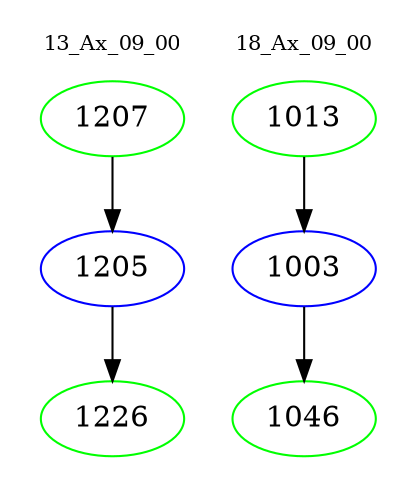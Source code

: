 digraph{
subgraph cluster_0 {
color = white
label = "13_Ax_09_00";
fontsize=10;
T0_1207 [label="1207", color="green"]
T0_1207 -> T0_1205 [color="black"]
T0_1205 [label="1205", color="blue"]
T0_1205 -> T0_1226 [color="black"]
T0_1226 [label="1226", color="green"]
}
subgraph cluster_1 {
color = white
label = "18_Ax_09_00";
fontsize=10;
T1_1013 [label="1013", color="green"]
T1_1013 -> T1_1003 [color="black"]
T1_1003 [label="1003", color="blue"]
T1_1003 -> T1_1046 [color="black"]
T1_1046 [label="1046", color="green"]
}
}
